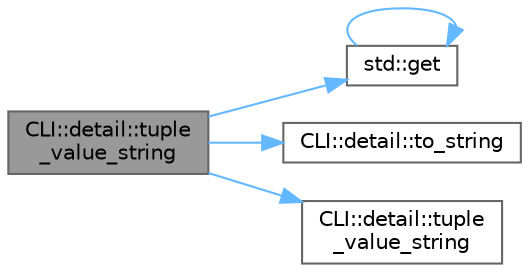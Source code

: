 digraph "CLI::detail::tuple_value_string"
{
 // LATEX_PDF_SIZE
  bgcolor="transparent";
  edge [fontname=Helvetica,fontsize=10,labelfontname=Helvetica,labelfontsize=10];
  node [fontname=Helvetica,fontsize=10,shape=box,height=0.2,width=0.4];
  rankdir="LR";
  Node1 [id="Node000001",label="CLI::detail::tuple\l_value_string",height=0.2,width=0.4,color="gray40", fillcolor="grey60", style="filled", fontcolor="black",tooltip="Recursively generate the tuple value string"];
  Node1 -> Node2 [id="edge1_Node000001_Node000002",color="steelblue1",style="solid",tooltip=" "];
  Node2 [id="Node000002",label="std::get",height=0.2,width=0.4,color="grey40", fillcolor="white", style="filled",URL="$namespacestd.html#aae41d8280b7ccc3f0e0a0be2dab21c8f",tooltip="Gets an element by index."];
  Node2 -> Node2 [id="edge2_Node000002_Node000002",color="steelblue1",style="solid",tooltip=" "];
  Node1 -> Node3 [id="edge3_Node000001_Node000003",color="steelblue1",style="solid",tooltip=" "];
  Node3 [id="Node000003",label="CLI::detail::to_string",height=0.2,width=0.4,color="grey40", fillcolor="white", style="filled",URL="$namespace_c_l_i_1_1detail.html#a0e94052d485636fc9f18c21009026577",tooltip="Convert an object to a string (directly forward if this can become a string)"];
  Node1 -> Node4 [id="edge4_Node000001_Node000004",color="steelblue1",style="solid",tooltip=" "];
  Node4 [id="Node000004",label="CLI::detail::tuple\l_value_string",height=0.2,width=0.4,color="grey40", fillcolor="white", style="filled",URL="$namespace_c_l_i_1_1detail.html#a526a55448d2ff35e6a865c2f3e4c20f1",tooltip="Convert a tuple like object to a string"];
}
